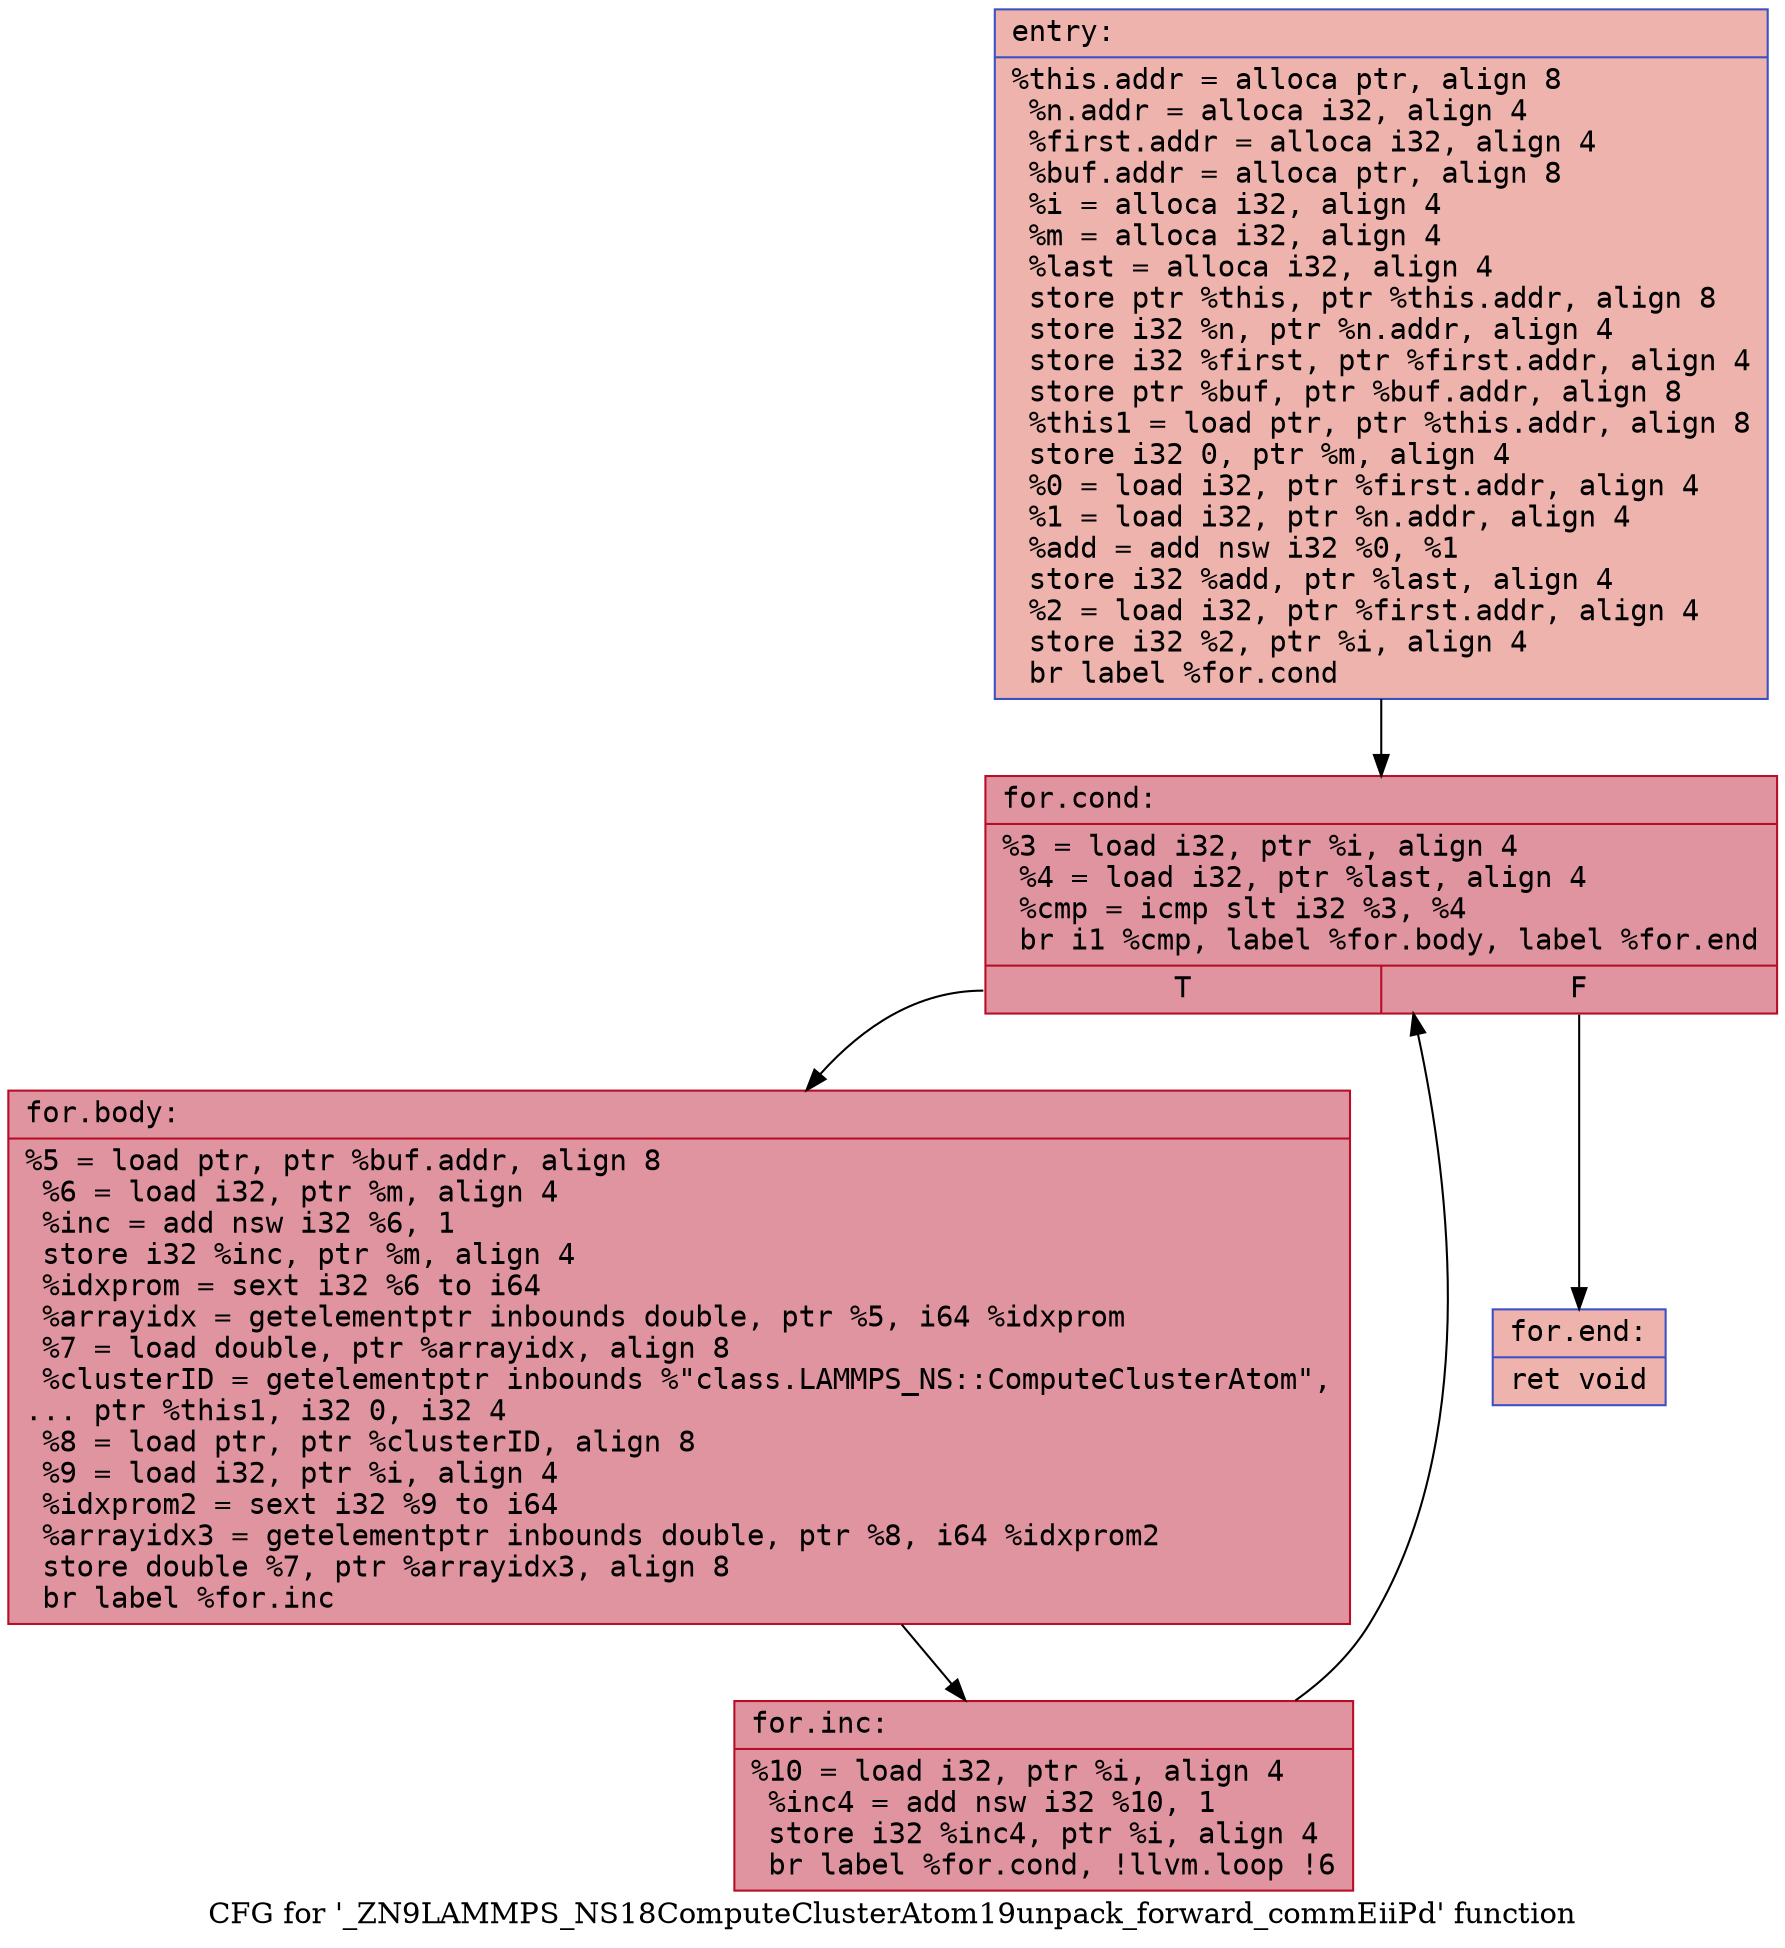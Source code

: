 digraph "CFG for '_ZN9LAMMPS_NS18ComputeClusterAtom19unpack_forward_commEiiPd' function" {
	label="CFG for '_ZN9LAMMPS_NS18ComputeClusterAtom19unpack_forward_commEiiPd' function";

	Node0x55ca2678d830 [shape=record,color="#3d50c3ff", style=filled, fillcolor="#d6524470" fontname="Courier",label="{entry:\l|  %this.addr = alloca ptr, align 8\l  %n.addr = alloca i32, align 4\l  %first.addr = alloca i32, align 4\l  %buf.addr = alloca ptr, align 8\l  %i = alloca i32, align 4\l  %m = alloca i32, align 4\l  %last = alloca i32, align 4\l  store ptr %this, ptr %this.addr, align 8\l  store i32 %n, ptr %n.addr, align 4\l  store i32 %first, ptr %first.addr, align 4\l  store ptr %buf, ptr %buf.addr, align 8\l  %this1 = load ptr, ptr %this.addr, align 8\l  store i32 0, ptr %m, align 4\l  %0 = load i32, ptr %first.addr, align 4\l  %1 = load i32, ptr %n.addr, align 4\l  %add = add nsw i32 %0, %1\l  store i32 %add, ptr %last, align 4\l  %2 = load i32, ptr %first.addr, align 4\l  store i32 %2, ptr %i, align 4\l  br label %for.cond\l}"];
	Node0x55ca2678d830 -> Node0x55ca2678e870[tooltip="entry -> for.cond\nProbability 100.00%" ];
	Node0x55ca2678e870 [shape=record,color="#b70d28ff", style=filled, fillcolor="#b70d2870" fontname="Courier",label="{for.cond:\l|  %3 = load i32, ptr %i, align 4\l  %4 = load i32, ptr %last, align 4\l  %cmp = icmp slt i32 %3, %4\l  br i1 %cmp, label %for.body, label %for.end\l|{<s0>T|<s1>F}}"];
	Node0x55ca2678e870:s0 -> Node0x55ca2678eb10[tooltip="for.cond -> for.body\nProbability 96.88%" ];
	Node0x55ca2678e870:s1 -> Node0x55ca2678eb90[tooltip="for.cond -> for.end\nProbability 3.12%" ];
	Node0x55ca2678eb10 [shape=record,color="#b70d28ff", style=filled, fillcolor="#b70d2870" fontname="Courier",label="{for.body:\l|  %5 = load ptr, ptr %buf.addr, align 8\l  %6 = load i32, ptr %m, align 4\l  %inc = add nsw i32 %6, 1\l  store i32 %inc, ptr %m, align 4\l  %idxprom = sext i32 %6 to i64\l  %arrayidx = getelementptr inbounds double, ptr %5, i64 %idxprom\l  %7 = load double, ptr %arrayidx, align 8\l  %clusterID = getelementptr inbounds %\"class.LAMMPS_NS::ComputeClusterAtom\",\l... ptr %this1, i32 0, i32 4\l  %8 = load ptr, ptr %clusterID, align 8\l  %9 = load i32, ptr %i, align 4\l  %idxprom2 = sext i32 %9 to i64\l  %arrayidx3 = getelementptr inbounds double, ptr %8, i64 %idxprom2\l  store double %7, ptr %arrayidx3, align 8\l  br label %for.inc\l}"];
	Node0x55ca2678eb10 -> Node0x55ca2678f4e0[tooltip="for.body -> for.inc\nProbability 100.00%" ];
	Node0x55ca2678f4e0 [shape=record,color="#b70d28ff", style=filled, fillcolor="#b70d2870" fontname="Courier",label="{for.inc:\l|  %10 = load i32, ptr %i, align 4\l  %inc4 = add nsw i32 %10, 1\l  store i32 %inc4, ptr %i, align 4\l  br label %for.cond, !llvm.loop !6\l}"];
	Node0x55ca2678f4e0 -> Node0x55ca2678e870[tooltip="for.inc -> for.cond\nProbability 100.00%" ];
	Node0x55ca2678eb90 [shape=record,color="#3d50c3ff", style=filled, fillcolor="#d6524470" fontname="Courier",label="{for.end:\l|  ret void\l}"];
}
